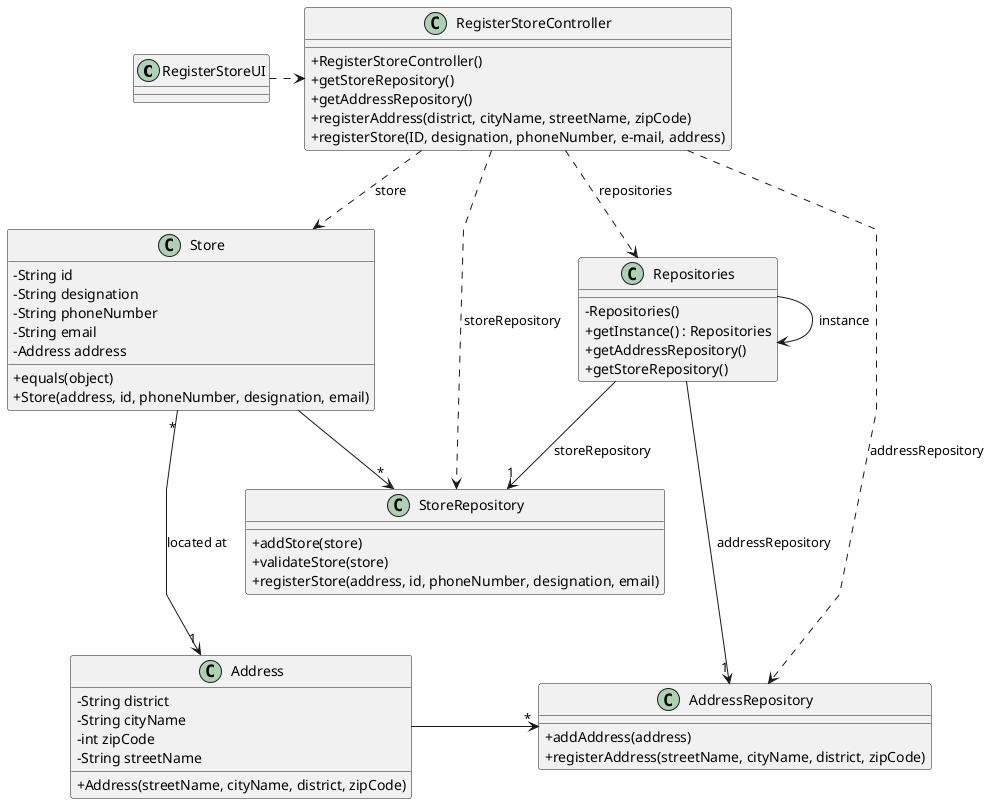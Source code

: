 @startuml
'skinparam monochrome true
skinparam packageStyle rectangle
skinparam shadowing false
skinparam linetype polyline
'skinparam linetype orto

skinparam classAttributeIconSize 0
'left to right direction

class RegisterStoreUI {
}
class RegisterStoreController{
+RegisterStoreController()
+getStoreRepository()
+getAddressRepository()
+registerAddress(district, cityName, streetName, zipCode)
+registerStore(ID, designation, phoneNumber, e-mail, address)
}
class Repositories {
-Repositories()
+getInstance() : Repositories
+getAddressRepository()
+getStoreRepository()
}

class AddressRepository {
+addAddress(address)
+registerAddress(streetName, cityName, district, zipCode)
}

class StoreRepository {
+addStore(store)
+validateStore(store)
+registerStore(address, id, phoneNumber, designation, email)
}

class Address{
-String district
-String cityName
-int zipCode
-String streetName
+Address(streetName, cityName, district, zipCode)
}

class Store{
-String id
-String designation
-String phoneNumber
-String email
-Address address
+equals(object)
+Store(address, id, phoneNumber, designation, email)
}








Address -> "*" AddressRepository

Store --> "*" StoreRepository
Store"*" ---> "1" Address : located at

RegisterStoreUI .> RegisterStoreController

RegisterStoreController ..> Repositories : repositories
RegisterStoreController ..> Store : store
RegisterStoreController ..> StoreRepository : storeRepository
RegisterStoreController ..> AddressRepository : addressRepository

Repositories --> "1"AddressRepository : addressRepository
Repositories --> "1"StoreRepository : storeRepository
Repositories -> Repositories : instance





@enduml